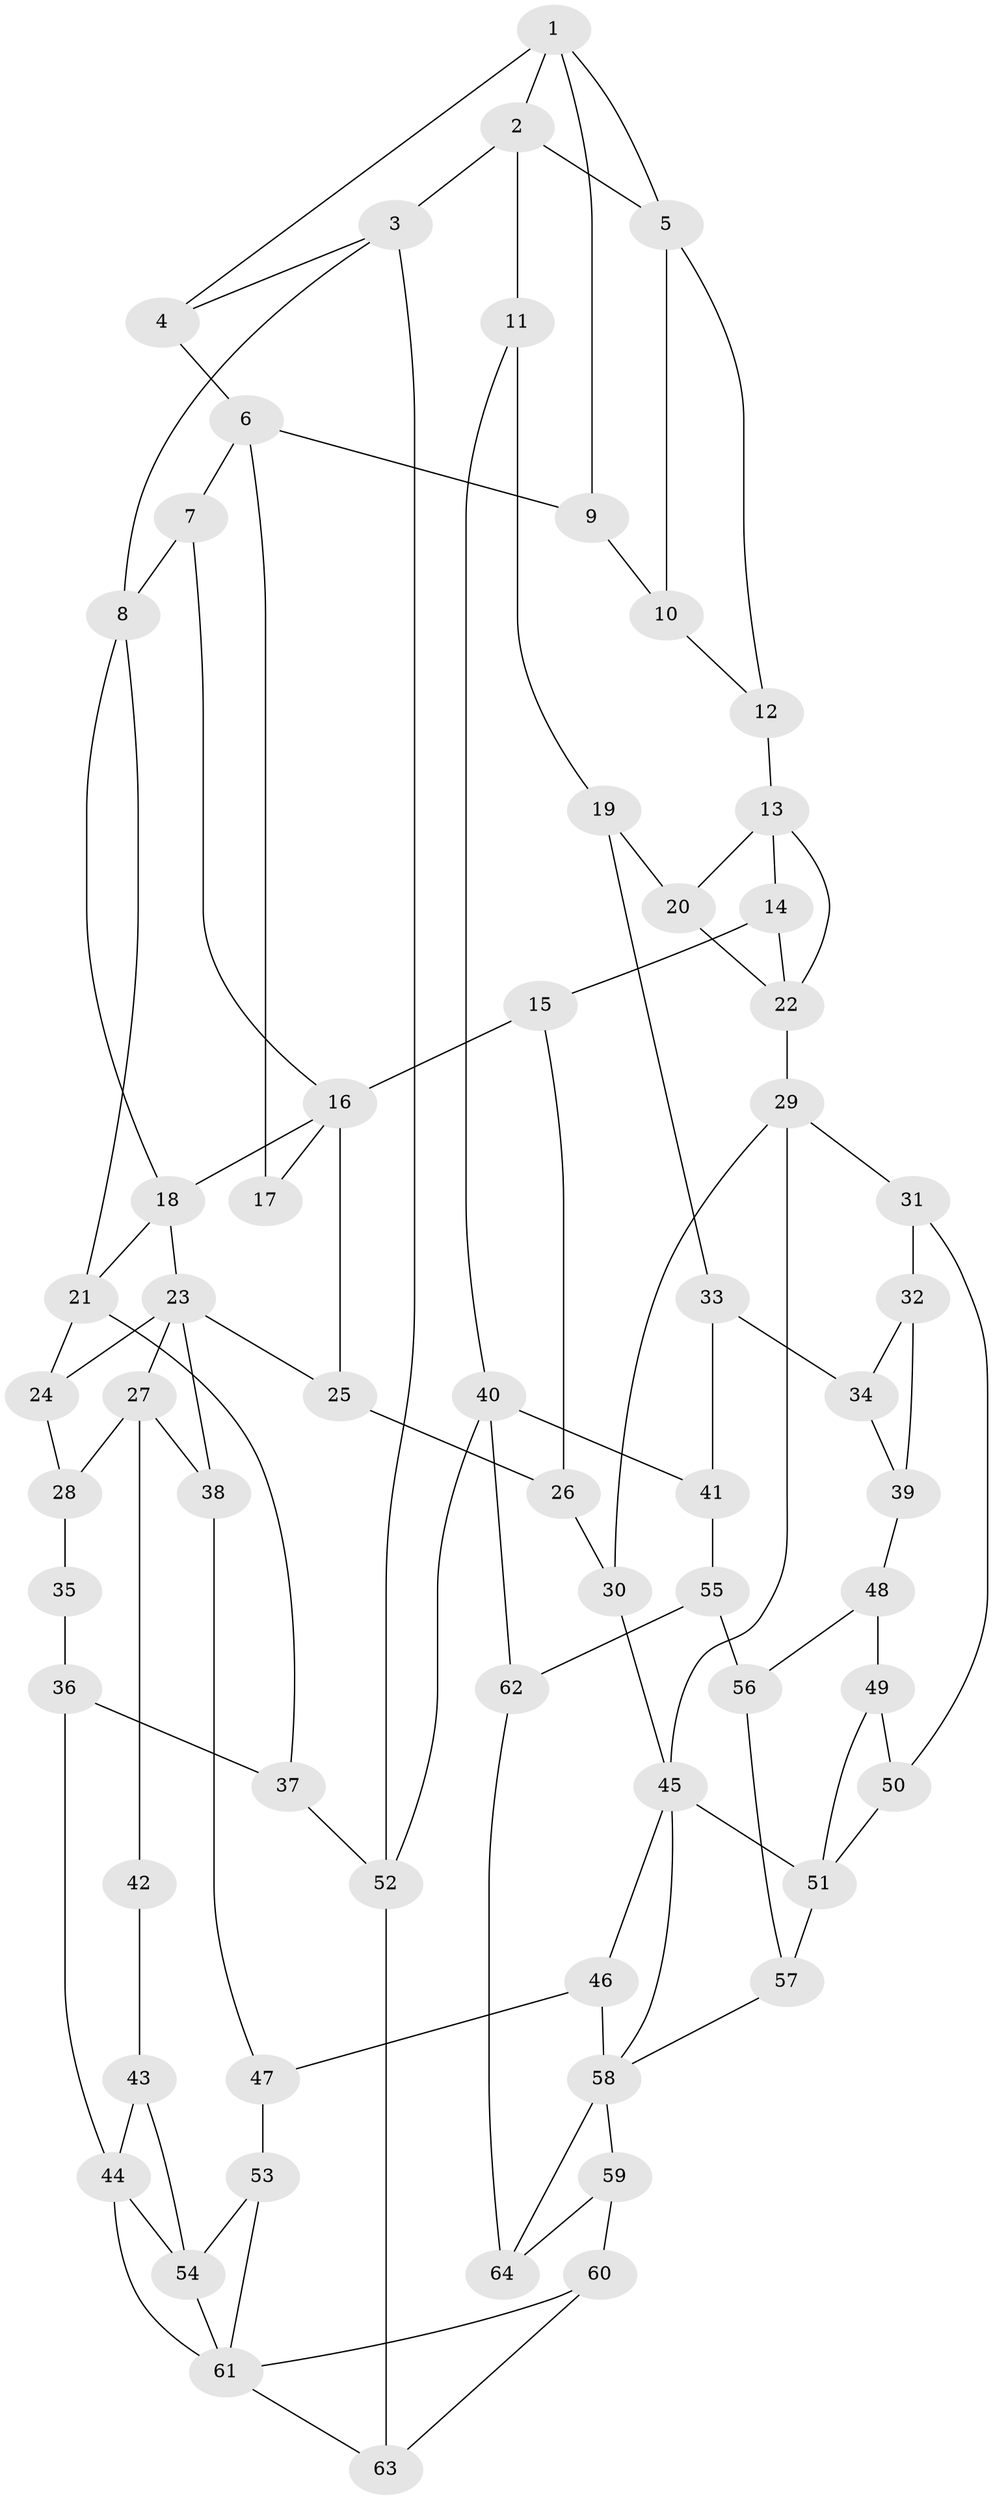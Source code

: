 // original degree distribution, {3: 0.023622047244094488, 4: 0.2283464566929134, 6: 0.2204724409448819, 5: 0.5275590551181102}
// Generated by graph-tools (version 1.1) at 2025/38/03/09/25 02:38:28]
// undirected, 64 vertices, 108 edges
graph export_dot {
graph [start="1"]
  node [color=gray90,style=filled];
  1;
  2;
  3;
  4;
  5;
  6;
  7;
  8;
  9;
  10;
  11;
  12;
  13;
  14;
  15;
  16;
  17;
  18;
  19;
  20;
  21;
  22;
  23;
  24;
  25;
  26;
  27;
  28;
  29;
  30;
  31;
  32;
  33;
  34;
  35;
  36;
  37;
  38;
  39;
  40;
  41;
  42;
  43;
  44;
  45;
  46;
  47;
  48;
  49;
  50;
  51;
  52;
  53;
  54;
  55;
  56;
  57;
  58;
  59;
  60;
  61;
  62;
  63;
  64;
  1 -- 2 [weight=1.0];
  1 -- 4 [weight=1.0];
  1 -- 5 [weight=1.0];
  1 -- 9 [weight=1.0];
  2 -- 3 [weight=1.0];
  2 -- 5 [weight=3.0];
  2 -- 11 [weight=2.0];
  3 -- 4 [weight=1.0];
  3 -- 8 [weight=1.0];
  3 -- 52 [weight=1.0];
  4 -- 6 [weight=1.0];
  5 -- 10 [weight=1.0];
  5 -- 12 [weight=1.0];
  6 -- 7 [weight=2.0];
  6 -- 9 [weight=1.0];
  6 -- 17 [weight=2.0];
  7 -- 8 [weight=1.0];
  7 -- 16 [weight=1.0];
  8 -- 18 [weight=1.0];
  8 -- 21 [weight=1.0];
  9 -- 10 [weight=1.0];
  10 -- 12 [weight=1.0];
  11 -- 19 [weight=1.0];
  11 -- 40 [weight=1.0];
  12 -- 13 [weight=2.0];
  13 -- 14 [weight=1.0];
  13 -- 20 [weight=1.0];
  13 -- 22 [weight=2.0];
  14 -- 15 [weight=1.0];
  14 -- 22 [weight=1.0];
  15 -- 16 [weight=1.0];
  15 -- 26 [weight=1.0];
  16 -- 17 [weight=1.0];
  16 -- 18 [weight=2.0];
  16 -- 25 [weight=1.0];
  18 -- 21 [weight=1.0];
  18 -- 23 [weight=1.0];
  19 -- 20 [weight=1.0];
  19 -- 33 [weight=1.0];
  20 -- 22 [weight=1.0];
  21 -- 24 [weight=2.0];
  21 -- 37 [weight=1.0];
  22 -- 29 [weight=2.0];
  23 -- 24 [weight=1.0];
  23 -- 25 [weight=1.0];
  23 -- 27 [weight=1.0];
  23 -- 38 [weight=1.0];
  24 -- 28 [weight=2.0];
  25 -- 26 [weight=1.0];
  26 -- 30 [weight=1.0];
  27 -- 28 [weight=2.0];
  27 -- 38 [weight=1.0];
  27 -- 42 [weight=2.0];
  28 -- 35 [weight=2.0];
  29 -- 30 [weight=1.0];
  29 -- 31 [weight=1.0];
  29 -- 45 [weight=1.0];
  30 -- 45 [weight=1.0];
  31 -- 32 [weight=1.0];
  31 -- 50 [weight=1.0];
  32 -- 34 [weight=1.0];
  32 -- 39 [weight=2.0];
  33 -- 34 [weight=1.0];
  33 -- 41 [weight=1.0];
  34 -- 39 [weight=1.0];
  35 -- 36 [weight=1.0];
  36 -- 37 [weight=1.0];
  36 -- 44 [weight=1.0];
  37 -- 52 [weight=1.0];
  38 -- 47 [weight=1.0];
  39 -- 48 [weight=1.0];
  40 -- 41 [weight=1.0];
  40 -- 52 [weight=1.0];
  40 -- 62 [weight=1.0];
  41 -- 55 [weight=1.0];
  42 -- 43 [weight=2.0];
  43 -- 44 [weight=1.0];
  43 -- 54 [weight=2.0];
  44 -- 54 [weight=1.0];
  44 -- 61 [weight=1.0];
  45 -- 46 [weight=1.0];
  45 -- 51 [weight=2.0];
  45 -- 58 [weight=1.0];
  46 -- 47 [weight=1.0];
  46 -- 58 [weight=2.0];
  47 -- 53 [weight=1.0];
  48 -- 49 [weight=1.0];
  48 -- 56 [weight=1.0];
  49 -- 50 [weight=1.0];
  49 -- 51 [weight=1.0];
  50 -- 51 [weight=1.0];
  51 -- 57 [weight=2.0];
  52 -- 63 [weight=1.0];
  53 -- 54 [weight=1.0];
  53 -- 61 [weight=1.0];
  54 -- 61 [weight=2.0];
  55 -- 56 [weight=4.0];
  55 -- 62 [weight=1.0];
  56 -- 57 [weight=1.0];
  57 -- 58 [weight=1.0];
  58 -- 59 [weight=1.0];
  58 -- 64 [weight=1.0];
  59 -- 60 [weight=1.0];
  59 -- 64 [weight=1.0];
  60 -- 61 [weight=1.0];
  60 -- 63 [weight=1.0];
  61 -- 63 [weight=1.0];
  62 -- 64 [weight=1.0];
}
